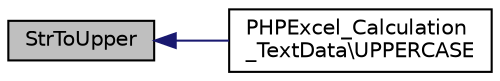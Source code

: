digraph "StrToUpper"
{
  edge [fontname="Helvetica",fontsize="10",labelfontname="Helvetica",labelfontsize="10"];
  node [fontname="Helvetica",fontsize="10",shape=record];
  rankdir="LR";
  Node132 [label="StrToUpper",height=0.2,width=0.4,color="black", fillcolor="grey75", style="filled", fontcolor="black"];
  Node132 -> Node133 [dir="back",color="midnightblue",fontsize="10",style="solid",fontname="Helvetica"];
  Node133 [label="PHPExcel_Calculation\l_TextData\\UPPERCASE",height=0.2,width=0.4,color="black", fillcolor="white", style="filled",URL="$class_p_h_p_excel___calculation___text_data.html#a30e0edf9e172f0a6e4067dbd087fe20a"];
}
